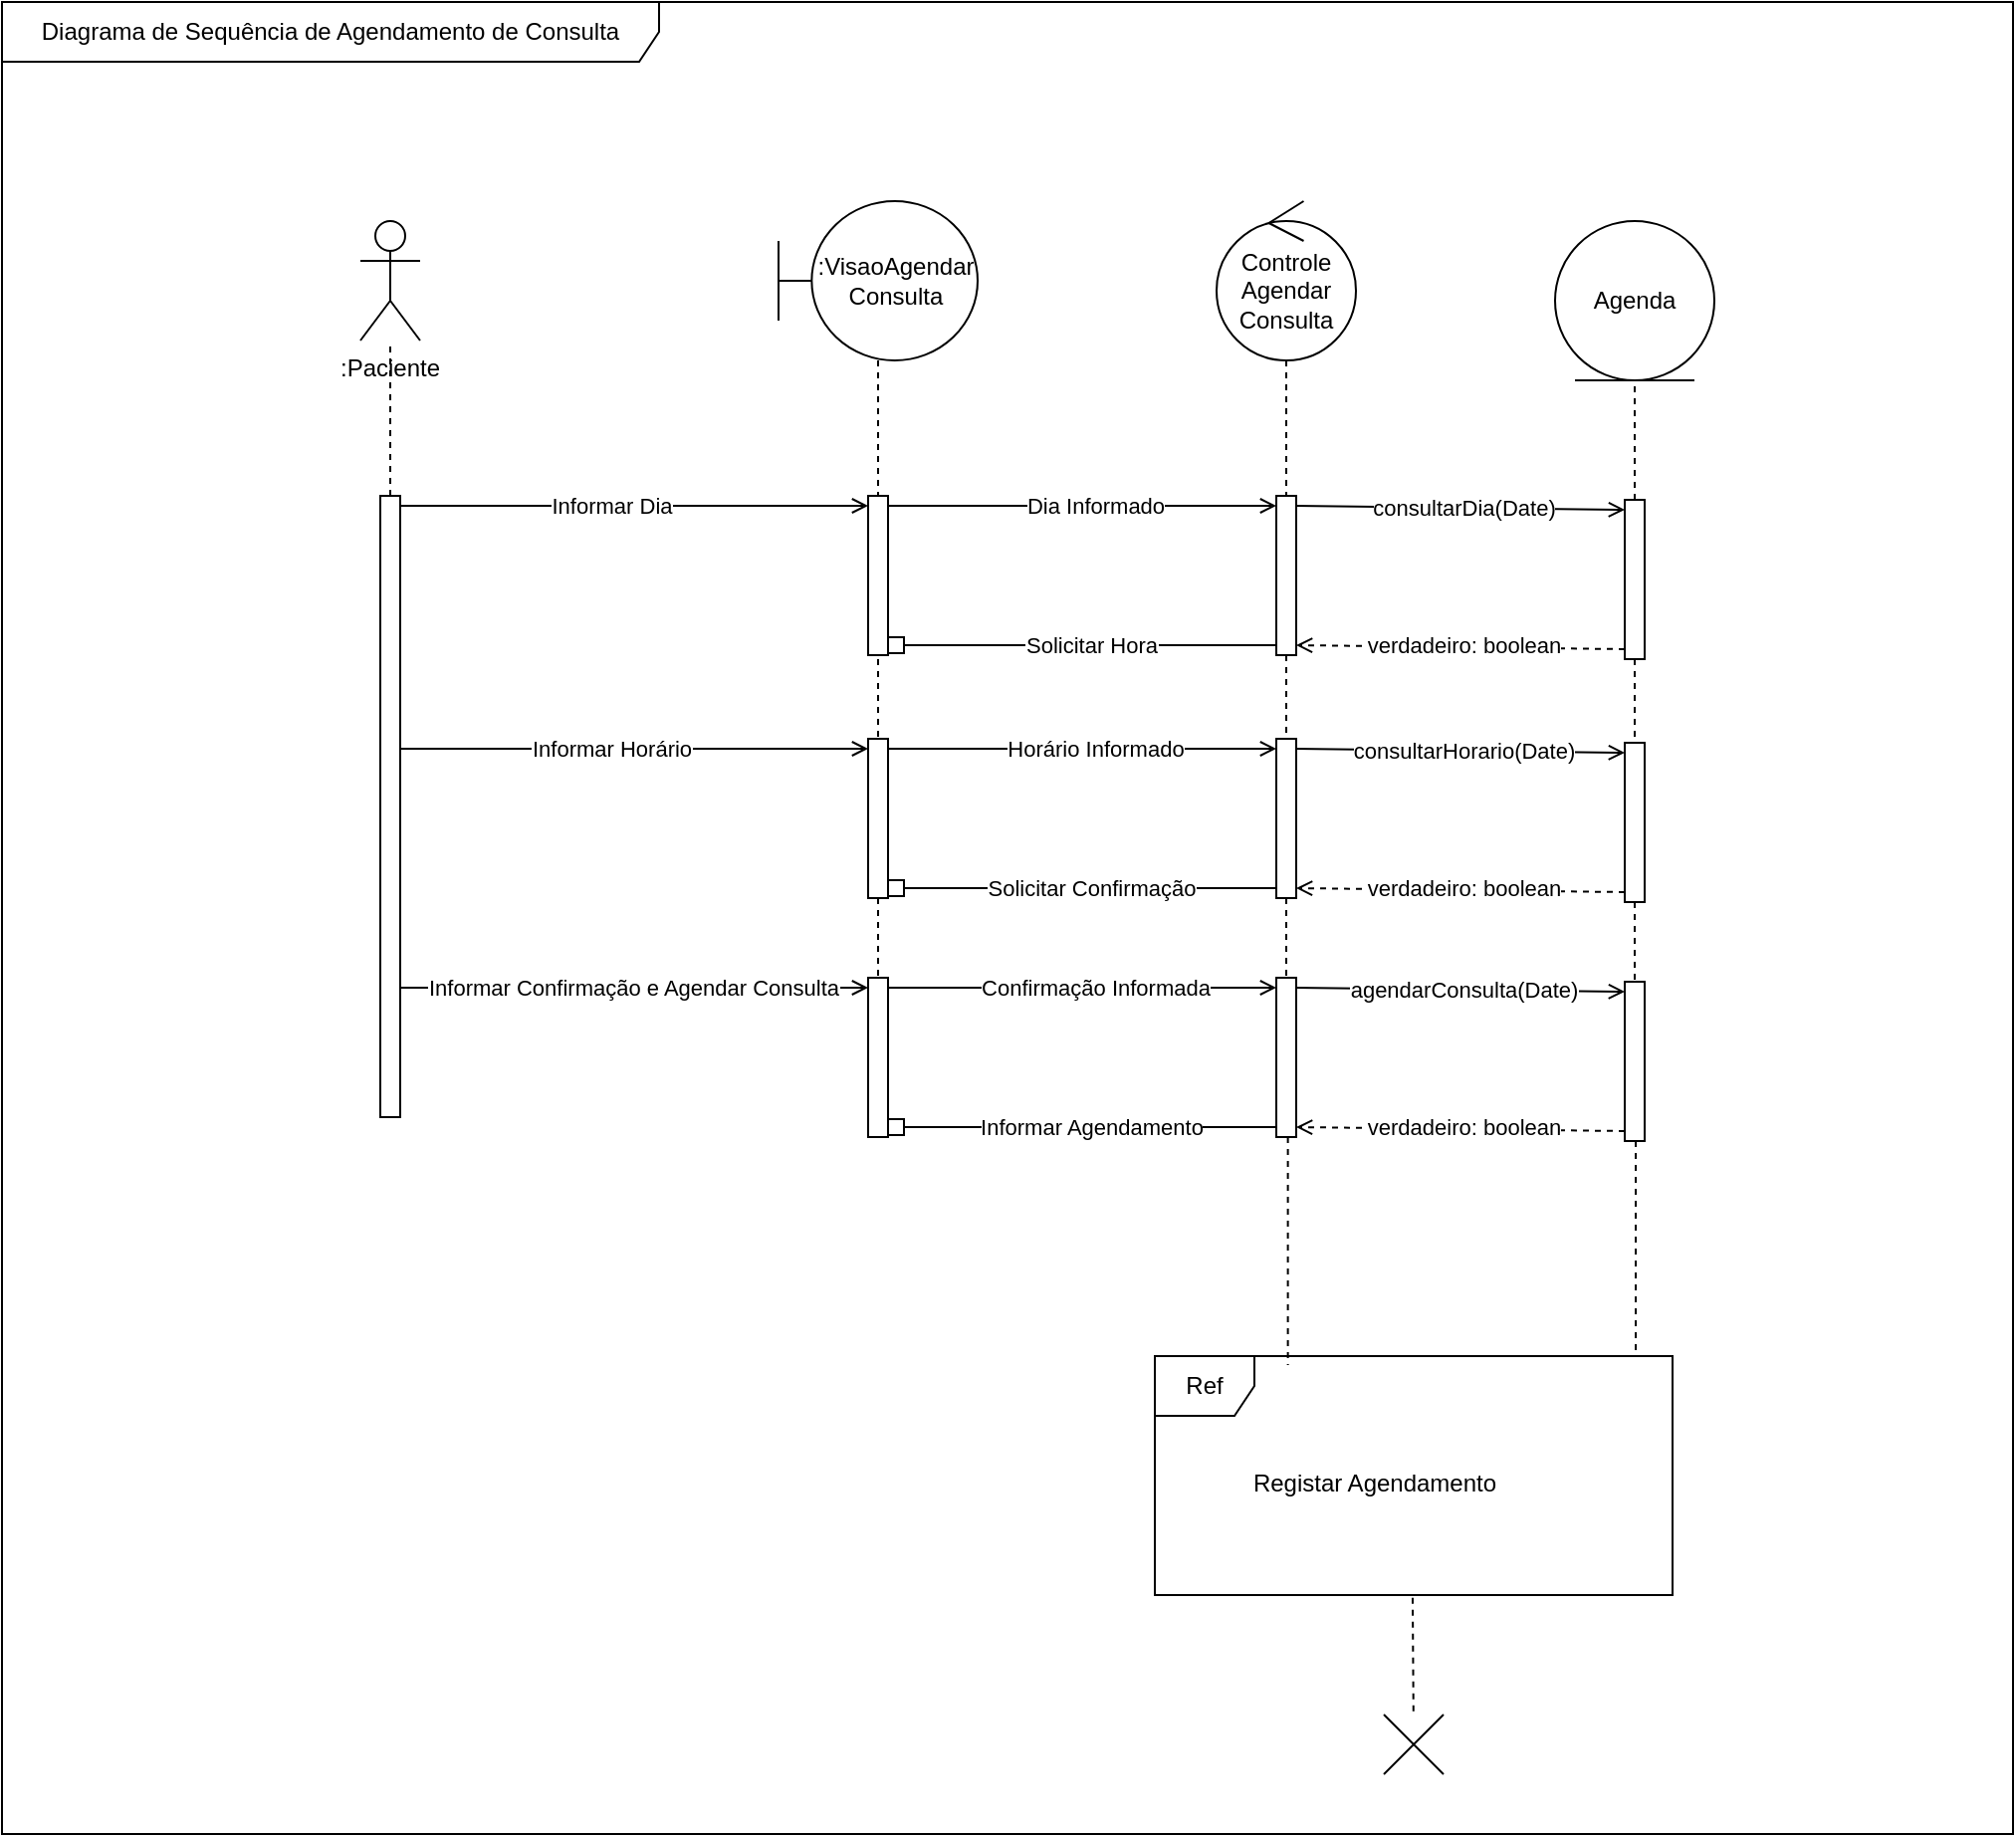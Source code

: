 <mxfile version="27.2.0">
  <diagram name="Page-1" id="2YBvvXClWsGukQMizWep">
    <mxGraphModel dx="940" dy="482" grid="1" gridSize="10" guides="1" tooltips="1" connect="1" arrows="1" fold="1" page="1" pageScale="1" pageWidth="850" pageHeight="1100" math="0" shadow="0" adaptiveColors="none">
      <root>
        <mxCell id="0" />
        <mxCell id="1" parent="0" />
        <mxCell id="-DnV1LJgiexcbT4N5NTQ-1" style="rounded=0;orthogonalLoop=1;jettySize=auto;html=1;dashed=1;endArrow=none;endFill=0;textShadow=0;labelBackgroundColor=light-dark(default, #ffffff);" edge="1" parent="1" source="-DnV1LJgiexcbT4N5NTQ-2" target="-DnV1LJgiexcbT4N5NTQ-3">
          <mxGeometry relative="1" as="geometry" />
        </mxCell>
        <mxCell id="-DnV1LJgiexcbT4N5NTQ-2" value="" style="html=1;points=[[0,0,0,0,5],[0,1,0,0,-5],[1,0,0,0,5],[1,1,0,0,-5]];perimeter=orthogonalPerimeter;outlineConnect=0;targetShapes=umlLifeline;portConstraint=eastwest;newEdgeStyle={&quot;curved&quot;:0,&quot;rounded&quot;:0};" vertex="1" parent="1">
          <mxGeometry x="270" y="248" width="10" height="312" as="geometry" />
        </mxCell>
        <mxCell id="-DnV1LJgiexcbT4N5NTQ-3" value="&lt;span style=&quot;&quot;&gt;:Paciente&lt;/span&gt;" style="shape=umlActor;verticalLabelPosition=bottom;verticalAlign=top;html=1;labelBackgroundColor=none;labelBorderColor=none;textShadow=0;whiteSpace=wrap;" vertex="1" parent="1">
          <mxGeometry x="260" y="110" width="30" height="60" as="geometry" />
        </mxCell>
        <mxCell id="-DnV1LJgiexcbT4N5NTQ-4" value=":VisaoAgendar&lt;div&gt;Consulta&lt;/div&gt;" style="shape=umlBoundary;whiteSpace=wrap;html=1;" vertex="1" parent="1">
          <mxGeometry x="470" y="100" width="100" height="80" as="geometry" />
        </mxCell>
        <mxCell id="-DnV1LJgiexcbT4N5NTQ-5" value="" style="html=1;points=[[0,0,0,0,5],[0,1,0,0,-5],[1,0,0,0,5],[1,1,0,0,-5]];perimeter=orthogonalPerimeter;outlineConnect=0;targetShapes=umlLifeline;portConstraint=eastwest;newEdgeStyle={&quot;curved&quot;:0,&quot;rounded&quot;:0};" vertex="1" parent="1">
          <mxGeometry x="515" y="248" width="10" height="80" as="geometry" />
        </mxCell>
        <mxCell id="-DnV1LJgiexcbT4N5NTQ-6" value="" style="orthogonalLoop=1;jettySize=auto;html=1;rounded=0;endArrow=none;endFill=0;dashed=1;" edge="1" parent="1" source="-DnV1LJgiexcbT4N5NTQ-4" target="-DnV1LJgiexcbT4N5NTQ-5">
          <mxGeometry width="80" relative="1" as="geometry">
            <mxPoint x="510" y="170" as="sourcePoint" />
            <mxPoint x="590" y="170" as="targetPoint" />
          </mxGeometry>
        </mxCell>
        <mxCell id="-DnV1LJgiexcbT4N5NTQ-7" value="Controle&lt;div&gt;Agendar&lt;div&gt;Consulta&lt;/div&gt;&lt;/div&gt;" style="ellipse;shape=umlControl;whiteSpace=wrap;html=1;" vertex="1" parent="1">
          <mxGeometry x="690" y="100" width="70" height="80" as="geometry" />
        </mxCell>
        <mxCell id="-DnV1LJgiexcbT4N5NTQ-8" value="Agenda" style="ellipse;shape=umlEntity;whiteSpace=wrap;html=1;" vertex="1" parent="1">
          <mxGeometry x="860" y="110" width="80" height="80" as="geometry" />
        </mxCell>
        <mxCell id="-DnV1LJgiexcbT4N5NTQ-9" value="" style="html=1;points=[[0,0,0,0,5],[0,1,0,0,-5],[1,0,0,0,5],[1,1,0,0,-5]];perimeter=orthogonalPerimeter;outlineConnect=0;targetShapes=umlLifeline;portConstraint=eastwest;newEdgeStyle={&quot;curved&quot;:0,&quot;rounded&quot;:0};" vertex="1" parent="1">
          <mxGeometry x="720" y="248" width="10" height="80" as="geometry" />
        </mxCell>
        <mxCell id="-DnV1LJgiexcbT4N5NTQ-10" value="" style="orthogonalLoop=1;jettySize=auto;html=1;rounded=0;endArrow=none;endFill=0;dashed=1;" edge="1" parent="1" source="-DnV1LJgiexcbT4N5NTQ-7" target="-DnV1LJgiexcbT4N5NTQ-9">
          <mxGeometry width="80" relative="1" as="geometry">
            <mxPoint x="670" y="200" as="sourcePoint" />
            <mxPoint x="750" y="200" as="targetPoint" />
          </mxGeometry>
        </mxCell>
        <mxCell id="-DnV1LJgiexcbT4N5NTQ-11" value="" style="html=1;points=[[0,0,0,0,5],[0,1,0,0,-5],[1,0,0,0,5],[1,1,0,0,-5]];perimeter=orthogonalPerimeter;outlineConnect=0;targetShapes=umlLifeline;portConstraint=eastwest;newEdgeStyle={&quot;curved&quot;:0,&quot;rounded&quot;:0};" vertex="1" parent="1">
          <mxGeometry x="895" y="250" width="10" height="80" as="geometry" />
        </mxCell>
        <mxCell id="-DnV1LJgiexcbT4N5NTQ-12" value="" style="edgeStyle=none;orthogonalLoop=1;jettySize=auto;html=1;rounded=0;dashed=1;endArrow=none;endFill=0;" edge="1" parent="1" source="-DnV1LJgiexcbT4N5NTQ-11" target="-DnV1LJgiexcbT4N5NTQ-8">
          <mxGeometry width="80" relative="1" as="geometry">
            <mxPoint x="610" y="310" as="sourcePoint" />
            <mxPoint x="690" y="310" as="targetPoint" />
            <Array as="points" />
          </mxGeometry>
        </mxCell>
        <mxCell id="-DnV1LJgiexcbT4N5NTQ-13" value="" style="edgeStyle=none;orthogonalLoop=1;jettySize=auto;html=1;rounded=0;entryX=0;entryY=0;entryDx=0;entryDy=5;entryPerimeter=0;exitX=1;exitY=0;exitDx=0;exitDy=5;exitPerimeter=0;endArrow=open;endFill=0;" edge="1" parent="1" source="-DnV1LJgiexcbT4N5NTQ-2" target="-DnV1LJgiexcbT4N5NTQ-5">
          <mxGeometry width="80" relative="1" as="geometry">
            <mxPoint x="430" y="290" as="sourcePoint" />
            <mxPoint x="510" y="290" as="targetPoint" />
            <Array as="points" />
          </mxGeometry>
        </mxCell>
        <mxCell id="-DnV1LJgiexcbT4N5NTQ-14" value="Informar Dia" style="edgeLabel;html=1;align=center;verticalAlign=middle;resizable=0;points=[];" vertex="1" connectable="0" parent="-DnV1LJgiexcbT4N5NTQ-13">
          <mxGeometry x="-0.248" relative="1" as="geometry">
            <mxPoint x="17" as="offset" />
          </mxGeometry>
        </mxCell>
        <mxCell id="-DnV1LJgiexcbT4N5NTQ-15" value="" style="edgeStyle=none;orthogonalLoop=1;jettySize=auto;html=1;rounded=0;entryX=0;entryY=0;entryDx=0;entryDy=5;entryPerimeter=0;exitX=1;exitY=0;exitDx=0;exitDy=5;exitPerimeter=0;endArrow=open;endFill=0;" edge="1" parent="1" source="-DnV1LJgiexcbT4N5NTQ-5" target="-DnV1LJgiexcbT4N5NTQ-9">
          <mxGeometry width="80" relative="1" as="geometry">
            <mxPoint x="535" y="262" as="sourcePoint" />
            <mxPoint x="690" y="260" as="targetPoint" />
            <Array as="points" />
          </mxGeometry>
        </mxCell>
        <mxCell id="-DnV1LJgiexcbT4N5NTQ-16" value="Dia Informado" style="edgeLabel;html=1;align=center;verticalAlign=middle;resizable=0;points=[];" vertex="1" connectable="0" parent="-DnV1LJgiexcbT4N5NTQ-15">
          <mxGeometry x="-0.248" relative="1" as="geometry">
            <mxPoint x="30" as="offset" />
          </mxGeometry>
        </mxCell>
        <mxCell id="-DnV1LJgiexcbT4N5NTQ-17" value="" style="edgeStyle=none;orthogonalLoop=1;jettySize=auto;html=1;rounded=0;entryX=0;entryY=0;entryDx=0;entryDy=5;entryPerimeter=0;exitX=1;exitY=0;exitDx=0;exitDy=5;exitPerimeter=0;endArrow=open;endFill=0;" edge="1" parent="1" source="-DnV1LJgiexcbT4N5NTQ-9" target="-DnV1LJgiexcbT4N5NTQ-11">
          <mxGeometry width="80" relative="1" as="geometry">
            <mxPoint x="740" y="280" as="sourcePoint" />
            <mxPoint x="935" y="280" as="targetPoint" />
            <Array as="points" />
          </mxGeometry>
        </mxCell>
        <mxCell id="-DnV1LJgiexcbT4N5NTQ-18" value="consultarDia(Date)" style="edgeLabel;html=1;align=center;verticalAlign=middle;resizable=0;points=[];" vertex="1" connectable="0" parent="-DnV1LJgiexcbT4N5NTQ-17">
          <mxGeometry x="-0.248" relative="1" as="geometry">
            <mxPoint x="22" as="offset" />
          </mxGeometry>
        </mxCell>
        <mxCell id="-DnV1LJgiexcbT4N5NTQ-19" value="" style="edgeStyle=none;orthogonalLoop=1;jettySize=auto;html=1;rounded=0;entryX=1;entryY=1;entryDx=0;entryDy=-5;entryPerimeter=0;exitX=0;exitY=1;exitDx=0;exitDy=-5;exitPerimeter=0;endArrow=open;endFill=0;dashed=1;" edge="1" parent="1" source="-DnV1LJgiexcbT4N5NTQ-11" target="-DnV1LJgiexcbT4N5NTQ-9">
          <mxGeometry width="80" relative="1" as="geometry">
            <mxPoint x="790" y="290" as="sourcePoint" />
            <mxPoint x="870" y="290" as="targetPoint" />
            <Array as="points" />
          </mxGeometry>
        </mxCell>
        <mxCell id="-DnV1LJgiexcbT4N5NTQ-20" value="verdadeiro: boolean" style="edgeLabel;html=1;align=center;verticalAlign=middle;resizable=0;points=[];" vertex="1" connectable="0" parent="-DnV1LJgiexcbT4N5NTQ-19">
          <mxGeometry x="0.172" y="2" relative="1" as="geometry">
            <mxPoint x="15" y="-3" as="offset" />
          </mxGeometry>
        </mxCell>
        <mxCell id="-DnV1LJgiexcbT4N5NTQ-21" value="" style="edgeStyle=none;orthogonalLoop=1;jettySize=auto;html=1;rounded=0;entryX=1;entryY=1;entryDx=0;entryDy=-5;entryPerimeter=0;exitX=0;exitY=1;exitDx=0;exitDy=-5;exitPerimeter=0;endArrow=box;endFill=0;" edge="1" parent="1" source="-DnV1LJgiexcbT4N5NTQ-9" target="-DnV1LJgiexcbT4N5NTQ-5">
          <mxGeometry width="80" relative="1" as="geometry">
            <mxPoint x="535" y="263" as="sourcePoint" />
            <mxPoint x="730" y="263" as="targetPoint" />
            <Array as="points" />
          </mxGeometry>
        </mxCell>
        <mxCell id="-DnV1LJgiexcbT4N5NTQ-22" value="Solicitar Hora" style="edgeLabel;html=1;align=center;verticalAlign=middle;resizable=0;points=[];" vertex="1" connectable="0" parent="-DnV1LJgiexcbT4N5NTQ-21">
          <mxGeometry x="-0.248" relative="1" as="geometry">
            <mxPoint x="-20" as="offset" />
          </mxGeometry>
        </mxCell>
        <mxCell id="-DnV1LJgiexcbT4N5NTQ-23" value="" style="html=1;points=[[0,0,0,0,5],[0,1,0,0,-5],[1,0,0,0,5],[1,1,0,0,-5]];perimeter=orthogonalPerimeter;outlineConnect=0;targetShapes=umlLifeline;portConstraint=eastwest;newEdgeStyle={&quot;curved&quot;:0,&quot;rounded&quot;:0};" vertex="1" parent="1">
          <mxGeometry x="515" y="370" width="10" height="80" as="geometry" />
        </mxCell>
        <mxCell id="-DnV1LJgiexcbT4N5NTQ-24" value="" style="html=1;points=[[0,0,0,0,5],[0,1,0,0,-5],[1,0,0,0,5],[1,1,0,0,-5]];perimeter=orthogonalPerimeter;outlineConnect=0;targetShapes=umlLifeline;portConstraint=eastwest;newEdgeStyle={&quot;curved&quot;:0,&quot;rounded&quot;:0};" vertex="1" parent="1">
          <mxGeometry x="720" y="370" width="10" height="80" as="geometry" />
        </mxCell>
        <mxCell id="-DnV1LJgiexcbT4N5NTQ-25" value="" style="html=1;points=[[0,0,0,0,5],[0,1,0,0,-5],[1,0,0,0,5],[1,1,0,0,-5]];perimeter=orthogonalPerimeter;outlineConnect=0;targetShapes=umlLifeline;portConstraint=eastwest;newEdgeStyle={&quot;curved&quot;:0,&quot;rounded&quot;:0};" vertex="1" parent="1">
          <mxGeometry x="895" y="372" width="10" height="80" as="geometry" />
        </mxCell>
        <mxCell id="-DnV1LJgiexcbT4N5NTQ-26" value="" style="edgeStyle=none;orthogonalLoop=1;jettySize=auto;html=1;rounded=0;entryX=0;entryY=0;entryDx=0;entryDy=5;entryPerimeter=0;exitX=1;exitY=0;exitDx=0;exitDy=5;exitPerimeter=0;endArrow=open;endFill=0;" edge="1" parent="1" source="-DnV1LJgiexcbT4N5NTQ-23" target="-DnV1LJgiexcbT4N5NTQ-24">
          <mxGeometry width="80" relative="1" as="geometry">
            <mxPoint x="535" y="384" as="sourcePoint" />
            <mxPoint x="690" y="382" as="targetPoint" />
            <Array as="points" />
          </mxGeometry>
        </mxCell>
        <mxCell id="-DnV1LJgiexcbT4N5NTQ-27" value="Horário Informado" style="edgeLabel;html=1;align=center;verticalAlign=middle;resizable=0;points=[];" vertex="1" connectable="0" parent="-DnV1LJgiexcbT4N5NTQ-26">
          <mxGeometry x="-0.248" relative="1" as="geometry">
            <mxPoint x="30" as="offset" />
          </mxGeometry>
        </mxCell>
        <mxCell id="-DnV1LJgiexcbT4N5NTQ-28" value="" style="edgeStyle=none;orthogonalLoop=1;jettySize=auto;html=1;rounded=0;entryX=0;entryY=0;entryDx=0;entryDy=5;entryPerimeter=0;exitX=1;exitY=0;exitDx=0;exitDy=5;exitPerimeter=0;endArrow=open;endFill=0;" edge="1" parent="1" source="-DnV1LJgiexcbT4N5NTQ-24" target="-DnV1LJgiexcbT4N5NTQ-25">
          <mxGeometry width="80" relative="1" as="geometry">
            <mxPoint x="740" y="402" as="sourcePoint" />
            <mxPoint x="935" y="402" as="targetPoint" />
            <Array as="points" />
          </mxGeometry>
        </mxCell>
        <mxCell id="-DnV1LJgiexcbT4N5NTQ-29" value="consultarHorario(Date)" style="edgeLabel;html=1;align=center;verticalAlign=middle;resizable=0;points=[];" vertex="1" connectable="0" parent="-DnV1LJgiexcbT4N5NTQ-28">
          <mxGeometry x="-0.248" relative="1" as="geometry">
            <mxPoint x="22" as="offset" />
          </mxGeometry>
        </mxCell>
        <mxCell id="-DnV1LJgiexcbT4N5NTQ-30" value="" style="edgeStyle=none;orthogonalLoop=1;jettySize=auto;html=1;rounded=0;entryX=1;entryY=1;entryDx=0;entryDy=-5;entryPerimeter=0;exitX=0;exitY=1;exitDx=0;exitDy=-5;exitPerimeter=0;endArrow=open;endFill=0;dashed=1;" edge="1" parent="1" source="-DnV1LJgiexcbT4N5NTQ-25" target="-DnV1LJgiexcbT4N5NTQ-24">
          <mxGeometry width="80" relative="1" as="geometry">
            <mxPoint x="790" y="412" as="sourcePoint" />
            <mxPoint x="870" y="412" as="targetPoint" />
            <Array as="points" />
          </mxGeometry>
        </mxCell>
        <mxCell id="-DnV1LJgiexcbT4N5NTQ-31" value="verdadeiro: boolean" style="edgeLabel;html=1;align=center;verticalAlign=middle;resizable=0;points=[];" vertex="1" connectable="0" parent="-DnV1LJgiexcbT4N5NTQ-30">
          <mxGeometry x="0.172" y="2" relative="1" as="geometry">
            <mxPoint x="15" y="-3" as="offset" />
          </mxGeometry>
        </mxCell>
        <mxCell id="-DnV1LJgiexcbT4N5NTQ-32" value="" style="edgeStyle=none;orthogonalLoop=1;jettySize=auto;html=1;rounded=0;entryX=1;entryY=1;entryDx=0;entryDy=-5;entryPerimeter=0;exitX=0;exitY=1;exitDx=0;exitDy=-5;exitPerimeter=0;endArrow=box;endFill=0;" edge="1" parent="1" source="-DnV1LJgiexcbT4N5NTQ-24" target="-DnV1LJgiexcbT4N5NTQ-23">
          <mxGeometry width="80" relative="1" as="geometry">
            <mxPoint x="535" y="385" as="sourcePoint" />
            <mxPoint x="730" y="385" as="targetPoint" />
            <Array as="points" />
          </mxGeometry>
        </mxCell>
        <mxCell id="-DnV1LJgiexcbT4N5NTQ-33" value="Solicitar Confirmação" style="edgeLabel;html=1;align=center;verticalAlign=middle;resizable=0;points=[];" vertex="1" connectable="0" parent="-DnV1LJgiexcbT4N5NTQ-32">
          <mxGeometry x="-0.248" relative="1" as="geometry">
            <mxPoint x="-20" as="offset" />
          </mxGeometry>
        </mxCell>
        <mxCell id="-DnV1LJgiexcbT4N5NTQ-34" value="" style="edgeStyle=none;orthogonalLoop=1;jettySize=auto;html=1;rounded=0;entryX=0;entryY=0;entryDx=0;entryDy=5;entryPerimeter=0;endArrow=open;endFill=0;" edge="1" parent="1" source="-DnV1LJgiexcbT4N5NTQ-2" target="-DnV1LJgiexcbT4N5NTQ-23">
          <mxGeometry width="80" relative="1" as="geometry">
            <mxPoint x="370" y="263" as="sourcePoint" />
            <mxPoint x="525" y="263" as="targetPoint" />
            <Array as="points" />
          </mxGeometry>
        </mxCell>
        <mxCell id="-DnV1LJgiexcbT4N5NTQ-35" value="Informar Horário" style="edgeLabel;html=1;align=center;verticalAlign=middle;resizable=0;points=[];" vertex="1" connectable="0" parent="-DnV1LJgiexcbT4N5NTQ-34">
          <mxGeometry x="-0.248" relative="1" as="geometry">
            <mxPoint x="17" as="offset" />
          </mxGeometry>
        </mxCell>
        <mxCell id="-DnV1LJgiexcbT4N5NTQ-36" value="" style="edgeStyle=none;orthogonalLoop=1;jettySize=auto;html=1;rounded=0;entryX=0;entryY=0;entryDx=0;entryDy=5;entryPerimeter=0;exitX=1;exitY=0;exitDx=0;exitDy=5;exitPerimeter=0;endArrow=open;endFill=0;" edge="1" parent="1" source="-DnV1LJgiexcbT4N5NTQ-46" target="-DnV1LJgiexcbT4N5NTQ-47">
          <mxGeometry width="80" relative="1" as="geometry">
            <mxPoint x="535" y="504" as="sourcePoint" />
            <mxPoint x="690" y="502" as="targetPoint" />
            <Array as="points" />
          </mxGeometry>
        </mxCell>
        <mxCell id="-DnV1LJgiexcbT4N5NTQ-37" value="Confirmação Informada" style="edgeLabel;html=1;align=center;verticalAlign=middle;resizable=0;points=[];" vertex="1" connectable="0" parent="-DnV1LJgiexcbT4N5NTQ-36">
          <mxGeometry x="-0.248" relative="1" as="geometry">
            <mxPoint x="30" as="offset" />
          </mxGeometry>
        </mxCell>
        <mxCell id="-DnV1LJgiexcbT4N5NTQ-38" value="" style="edgeStyle=none;orthogonalLoop=1;jettySize=auto;html=1;rounded=0;entryX=0;entryY=0;entryDx=0;entryDy=5;entryPerimeter=0;exitX=1;exitY=0;exitDx=0;exitDy=5;exitPerimeter=0;endArrow=open;endFill=0;" edge="1" parent="1" source="-DnV1LJgiexcbT4N5NTQ-47" target="-DnV1LJgiexcbT4N5NTQ-48">
          <mxGeometry width="80" relative="1" as="geometry">
            <mxPoint x="740" y="522" as="sourcePoint" />
            <mxPoint x="935" y="522" as="targetPoint" />
            <Array as="points" />
          </mxGeometry>
        </mxCell>
        <mxCell id="-DnV1LJgiexcbT4N5NTQ-39" value="agendarConsulta(Date)" style="edgeLabel;html=1;align=center;verticalAlign=middle;resizable=0;points=[];" vertex="1" connectable="0" parent="-DnV1LJgiexcbT4N5NTQ-38">
          <mxGeometry x="-0.248" relative="1" as="geometry">
            <mxPoint x="22" as="offset" />
          </mxGeometry>
        </mxCell>
        <mxCell id="-DnV1LJgiexcbT4N5NTQ-40" value="" style="edgeStyle=none;orthogonalLoop=1;jettySize=auto;html=1;rounded=0;entryX=1;entryY=1;entryDx=0;entryDy=-5;entryPerimeter=0;exitX=0;exitY=1;exitDx=0;exitDy=-5;exitPerimeter=0;endArrow=open;endFill=0;dashed=1;" edge="1" parent="1" source="-DnV1LJgiexcbT4N5NTQ-48" target="-DnV1LJgiexcbT4N5NTQ-47">
          <mxGeometry width="80" relative="1" as="geometry">
            <mxPoint x="790" y="532" as="sourcePoint" />
            <mxPoint x="870" y="532" as="targetPoint" />
            <Array as="points" />
          </mxGeometry>
        </mxCell>
        <mxCell id="-DnV1LJgiexcbT4N5NTQ-41" value="verdadeiro: boolean" style="edgeLabel;html=1;align=center;verticalAlign=middle;resizable=0;points=[];" vertex="1" connectable="0" parent="-DnV1LJgiexcbT4N5NTQ-40">
          <mxGeometry x="0.172" y="2" relative="1" as="geometry">
            <mxPoint x="15" y="-3" as="offset" />
          </mxGeometry>
        </mxCell>
        <mxCell id="-DnV1LJgiexcbT4N5NTQ-42" value="" style="edgeStyle=none;orthogonalLoop=1;jettySize=auto;html=1;rounded=0;entryX=1;entryY=1;entryDx=0;entryDy=-5;entryPerimeter=0;exitX=0;exitY=1;exitDx=0;exitDy=-5;exitPerimeter=0;endArrow=box;endFill=0;" edge="1" parent="1" source="-DnV1LJgiexcbT4N5NTQ-47" target="-DnV1LJgiexcbT4N5NTQ-46">
          <mxGeometry width="80" relative="1" as="geometry">
            <mxPoint x="535" y="505" as="sourcePoint" />
            <mxPoint x="730" y="505" as="targetPoint" />
            <Array as="points" />
          </mxGeometry>
        </mxCell>
        <mxCell id="-DnV1LJgiexcbT4N5NTQ-43" value="Informar Agendamento" style="edgeLabel;html=1;align=center;verticalAlign=middle;resizable=0;points=[];" vertex="1" connectable="0" parent="-DnV1LJgiexcbT4N5NTQ-42">
          <mxGeometry x="-0.248" relative="1" as="geometry">
            <mxPoint x="-20" as="offset" />
          </mxGeometry>
        </mxCell>
        <mxCell id="-DnV1LJgiexcbT4N5NTQ-44" value="" style="edgeStyle=none;orthogonalLoop=1;jettySize=auto;html=1;rounded=0;entryX=0;entryY=0;entryDx=0;entryDy=5;entryPerimeter=0;endArrow=open;endFill=0;" edge="1" parent="1" source="-DnV1LJgiexcbT4N5NTQ-2" target="-DnV1LJgiexcbT4N5NTQ-46">
          <mxGeometry width="80" relative="1" as="geometry">
            <mxPoint x="360" y="495" as="sourcePoint" />
            <mxPoint x="525" y="383" as="targetPoint" />
            <Array as="points" />
          </mxGeometry>
        </mxCell>
        <mxCell id="-DnV1LJgiexcbT4N5NTQ-45" value="Informar Confirmação e Agendar Consulta" style="edgeLabel;html=1;align=center;verticalAlign=middle;resizable=0;points=[];" vertex="1" connectable="0" parent="-DnV1LJgiexcbT4N5NTQ-44">
          <mxGeometry x="-0.248" relative="1" as="geometry">
            <mxPoint x="28" as="offset" />
          </mxGeometry>
        </mxCell>
        <mxCell id="-DnV1LJgiexcbT4N5NTQ-46" value="" style="html=1;points=[[0,0,0,0,5],[0,1,0,0,-5],[1,0,0,0,5],[1,1,0,0,-5]];perimeter=orthogonalPerimeter;outlineConnect=0;targetShapes=umlLifeline;portConstraint=eastwest;newEdgeStyle={&quot;curved&quot;:0,&quot;rounded&quot;:0};" vertex="1" parent="1">
          <mxGeometry x="515" y="490" width="10" height="80" as="geometry" />
        </mxCell>
        <mxCell id="-DnV1LJgiexcbT4N5NTQ-47" value="" style="html=1;points=[[0,0,0,0,5],[0,1,0,0,-5],[1,0,0,0,5],[1,1,0,0,-5]];perimeter=orthogonalPerimeter;outlineConnect=0;targetShapes=umlLifeline;portConstraint=eastwest;newEdgeStyle={&quot;curved&quot;:0,&quot;rounded&quot;:0};" vertex="1" parent="1">
          <mxGeometry x="720" y="490" width="10" height="80" as="geometry" />
        </mxCell>
        <mxCell id="-DnV1LJgiexcbT4N5NTQ-48" value="" style="html=1;points=[[0,0,0,0,5],[0,1,0,0,-5],[1,0,0,0,5],[1,1,0,0,-5]];perimeter=orthogonalPerimeter;outlineConnect=0;targetShapes=umlLifeline;portConstraint=eastwest;newEdgeStyle={&quot;curved&quot;:0,&quot;rounded&quot;:0};" vertex="1" parent="1">
          <mxGeometry x="895" y="492" width="10" height="80" as="geometry" />
        </mxCell>
        <mxCell id="-DnV1LJgiexcbT4N5NTQ-49" value="" style="orthogonalLoop=1;jettySize=auto;html=1;rounded=0;endArrow=none;endFill=0;dashed=1;" edge="1" parent="1" target="-DnV1LJgiexcbT4N5NTQ-23">
          <mxGeometry width="80" relative="1" as="geometry">
            <mxPoint x="520" y="330" as="sourcePoint" />
            <mxPoint x="530" y="428" as="targetPoint" />
          </mxGeometry>
        </mxCell>
        <mxCell id="-DnV1LJgiexcbT4N5NTQ-50" value="" style="orthogonalLoop=1;jettySize=auto;html=1;rounded=0;endArrow=none;endFill=0;dashed=1;" edge="1" parent="1" source="-DnV1LJgiexcbT4N5NTQ-23" target="-DnV1LJgiexcbT4N5NTQ-46">
          <mxGeometry width="80" relative="1" as="geometry">
            <mxPoint x="530" y="340" as="sourcePoint" />
            <mxPoint x="530" y="390" as="targetPoint" />
          </mxGeometry>
        </mxCell>
        <mxCell id="-DnV1LJgiexcbT4N5NTQ-51" value="" style="orthogonalLoop=1;jettySize=auto;html=1;rounded=0;endArrow=none;endFill=0;dashed=1;" edge="1" parent="1" source="-DnV1LJgiexcbT4N5NTQ-9" target="-DnV1LJgiexcbT4N5NTQ-24">
          <mxGeometry width="80" relative="1" as="geometry">
            <mxPoint x="530" y="460" as="sourcePoint" />
            <mxPoint x="530" y="500" as="targetPoint" />
          </mxGeometry>
        </mxCell>
        <mxCell id="-DnV1LJgiexcbT4N5NTQ-52" value="" style="orthogonalLoop=1;jettySize=auto;html=1;rounded=0;endArrow=none;endFill=0;dashed=1;" edge="1" parent="1" source="-DnV1LJgiexcbT4N5NTQ-24" target="-DnV1LJgiexcbT4N5NTQ-47">
          <mxGeometry width="80" relative="1" as="geometry">
            <mxPoint x="735" y="338" as="sourcePoint" />
            <mxPoint x="735" y="380" as="targetPoint" />
          </mxGeometry>
        </mxCell>
        <mxCell id="-DnV1LJgiexcbT4N5NTQ-53" value="" style="orthogonalLoop=1;jettySize=auto;html=1;rounded=0;endArrow=none;endFill=0;dashed=1;" edge="1" parent="1" source="-DnV1LJgiexcbT4N5NTQ-11" target="-DnV1LJgiexcbT4N5NTQ-25">
          <mxGeometry width="80" relative="1" as="geometry">
            <mxPoint x="735" y="460" as="sourcePoint" />
            <mxPoint x="735" y="500" as="targetPoint" />
          </mxGeometry>
        </mxCell>
        <mxCell id="-DnV1LJgiexcbT4N5NTQ-54" value="" style="orthogonalLoop=1;jettySize=auto;html=1;rounded=0;endArrow=none;endFill=0;dashed=1;" edge="1" parent="1" source="-DnV1LJgiexcbT4N5NTQ-25" target="-DnV1LJgiexcbT4N5NTQ-48">
          <mxGeometry width="80" relative="1" as="geometry">
            <mxPoint x="910" y="340" as="sourcePoint" />
            <mxPoint x="910" y="382" as="targetPoint" />
          </mxGeometry>
        </mxCell>
        <mxCell id="-DnV1LJgiexcbT4N5NTQ-55" value="Ref" style="shape=umlFrame;whiteSpace=wrap;html=1;pointerEvents=0;recursiveResize=0;container=1;collapsible=0;width=50;" vertex="1" parent="1">
          <mxGeometry x="659" y="680" width="260" height="120" as="geometry" />
        </mxCell>
        <mxCell id="-DnV1LJgiexcbT4N5NTQ-56" value="Registar Agendamento" style="text;align=center;html=1;" vertex="1" parent="-DnV1LJgiexcbT4N5NTQ-55">
          <mxGeometry width="100" height="20" relative="1" as="geometry">
            <mxPoint x="60" y="50" as="offset" />
          </mxGeometry>
        </mxCell>
        <mxCell id="-DnV1LJgiexcbT4N5NTQ-57" value="" style="orthogonalLoop=1;jettySize=auto;html=1;rounded=0;endArrow=none;endFill=0;dashed=1;entryX=0.257;entryY=0.037;entryDx=0;entryDy=0;entryPerimeter=0;" edge="1" parent="1" source="-DnV1LJgiexcbT4N5NTQ-47" target="-DnV1LJgiexcbT4N5NTQ-55">
          <mxGeometry width="80" relative="1" as="geometry">
            <mxPoint x="735" y="460" as="sourcePoint" />
            <mxPoint x="735" y="500" as="targetPoint" />
          </mxGeometry>
        </mxCell>
        <mxCell id="-DnV1LJgiexcbT4N5NTQ-58" value="" style="orthogonalLoop=1;jettySize=auto;html=1;rounded=0;endArrow=none;endFill=0;dashed=1;entryX=0.929;entryY=-0.008;entryDx=0;entryDy=0;entryPerimeter=0;" edge="1" parent="1" source="-DnV1LJgiexcbT4N5NTQ-48" target="-DnV1LJgiexcbT4N5NTQ-55">
          <mxGeometry width="80" relative="1" as="geometry">
            <mxPoint x="736" y="580" as="sourcePoint" />
            <mxPoint x="736" y="640" as="targetPoint" />
          </mxGeometry>
        </mxCell>
        <mxCell id="-DnV1LJgiexcbT4N5NTQ-59" value="Diagrama de Sequência de Agendamento de Consulta" style="shape=umlFrame;whiteSpace=wrap;html=1;pointerEvents=0;recursiveResize=0;container=1;collapsible=0;width=330;height=30;" vertex="1" parent="1">
          <mxGeometry x="80" width="1010" height="920" as="geometry" />
        </mxCell>
        <mxCell id="-DnV1LJgiexcbT4N5NTQ-60" value="" style="shape=umlDestroy;html=1;" vertex="1" parent="-DnV1LJgiexcbT4N5NTQ-59">
          <mxGeometry x="694" y="860" width="30" height="30" as="geometry" />
        </mxCell>
        <mxCell id="-DnV1LJgiexcbT4N5NTQ-61" value="" style="orthogonalLoop=1;jettySize=auto;html=1;rounded=0;endArrow=none;endFill=0;dashed=1;exitX=0.498;exitY=1.011;exitDx=0;exitDy=0;exitPerimeter=0;" edge="1" parent="1" source="-DnV1LJgiexcbT4N5NTQ-55" target="-DnV1LJgiexcbT4N5NTQ-60">
          <mxGeometry width="80" relative="1" as="geometry">
            <mxPoint x="860" y="820" as="sourcePoint" />
            <mxPoint x="860" y="927" as="targetPoint" />
          </mxGeometry>
        </mxCell>
      </root>
    </mxGraphModel>
  </diagram>
</mxfile>
